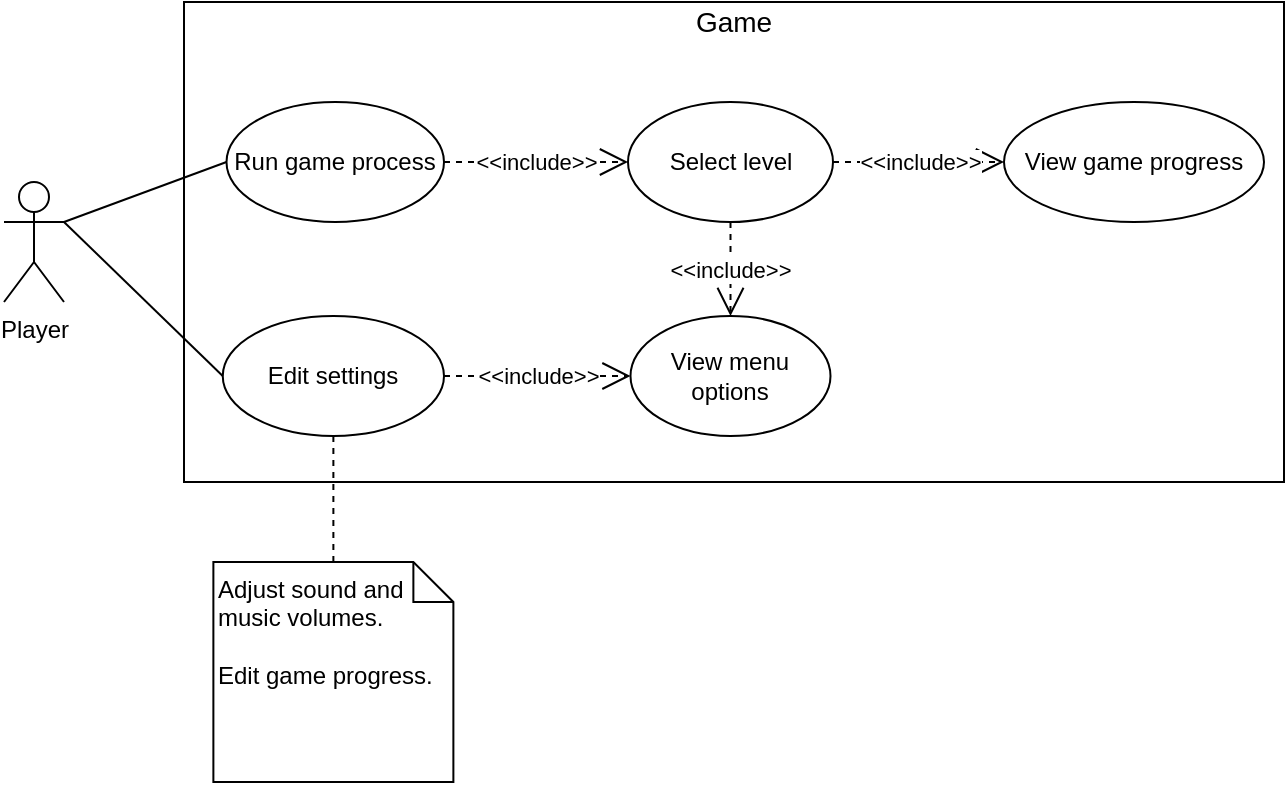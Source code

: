 <mxfile version="20.8.10" type="device" pages="3"><diagram id="DNBnHr-g8LaSEO16Q0H6" name="main"><mxGraphModel dx="1104" dy="516" grid="1" gridSize="10" guides="1" tooltips="1" connect="1" arrows="1" fold="1" page="1" pageScale="1" pageWidth="827" pageHeight="1169" math="0" shadow="0"><root><mxCell id="0"/><mxCell id="1" parent="0"/><mxCell id="aUO7jUkwRMF-GmE041H1-3" value="Player" style="shape=umlActor;verticalLabelPosition=bottom;verticalAlign=top;html=1;outlineConnect=0;" parent="1" vertex="1"><mxGeometry x="30" y="130" width="30" height="60" as="geometry"/></mxCell><mxCell id="aUO7jUkwRMF-GmE041H1-5" value="" style="rounded=0;whiteSpace=wrap;html=1;" parent="1" vertex="1"><mxGeometry x="120" y="40" width="550" height="240" as="geometry"/></mxCell><mxCell id="aUO7jUkwRMF-GmE041H1-6" value="&lt;font style=&quot;font-size: 14px&quot;&gt;Game&lt;/font&gt;" style="text;html=1;strokeColor=none;fillColor=none;align=center;verticalAlign=middle;whiteSpace=wrap;rounded=0;" parent="1" vertex="1"><mxGeometry x="375" y="40" width="40" height="20" as="geometry"/></mxCell><mxCell id="aUO7jUkwRMF-GmE041H1-8" value="View menu options" style="ellipse;whiteSpace=wrap;html=1;" parent="1" vertex="1"><mxGeometry x="343.25" y="197" width="100" height="60" as="geometry"/></mxCell><mxCell id="aUO7jUkwRMF-GmE041H1-9" value="Edit settings" style="ellipse;whiteSpace=wrap;html=1;" parent="1" vertex="1"><mxGeometry x="139.38" y="197" width="110.62" height="60" as="geometry"/></mxCell><mxCell id="aUO7jUkwRMF-GmE041H1-10" value="Select level" style="ellipse;whiteSpace=wrap;html=1;" parent="1" vertex="1"><mxGeometry x="342" y="90" width="102.5" height="60" as="geometry"/></mxCell><mxCell id="aUO7jUkwRMF-GmE041H1-16" value="" style="endArrow=none;html=1;entryX=0;entryY=0.5;entryDx=0;entryDy=0;exitX=1;exitY=0.333;exitDx=0;exitDy=0;exitPerimeter=0;" parent="1" source="aUO7jUkwRMF-GmE041H1-3" target="aUO7jUkwRMF-GmE041H1-9" edge="1"><mxGeometry width="50" height="50" relative="1" as="geometry"><mxPoint x="100" y="300" as="sourcePoint"/><mxPoint x="150" y="250" as="targetPoint"/></mxGeometry></mxCell><mxCell id="aUO7jUkwRMF-GmE041H1-17" value="&amp;lt;&amp;lt;include&amp;gt;&amp;gt;" style="endArrow=open;endSize=12;dashed=1;html=1;entryX=0.5;entryY=0;entryDx=0;entryDy=0;exitX=0.5;exitY=1;exitDx=0;exitDy=0;" parent="1" source="aUO7jUkwRMF-GmE041H1-10" target="aUO7jUkwRMF-GmE041H1-8" edge="1"><mxGeometry width="160" relative="1" as="geometry"><mxPoint x="340" y="290" as="sourcePoint"/><mxPoint x="500" y="290" as="targetPoint"/></mxGeometry></mxCell><mxCell id="aUO7jUkwRMF-GmE041H1-18" value="&amp;lt;&amp;lt;include&amp;gt;&amp;gt;" style="endArrow=open;endSize=12;dashed=1;html=1;entryX=0;entryY=0.5;entryDx=0;entryDy=0;exitX=1;exitY=0.5;exitDx=0;exitDy=0;" parent="1" source="aUO7jUkwRMF-GmE041H1-9" target="aUO7jUkwRMF-GmE041H1-8" edge="1"><mxGeometry width="160" relative="1" as="geometry"><mxPoint x="254.87" y="130" as="sourcePoint"/><mxPoint x="335.31" y="160" as="targetPoint"/></mxGeometry></mxCell><mxCell id="jHPCrMe8bdlKEbMx4i7E-5" value="&lt;span&gt;Run game process&lt;/span&gt;" style="ellipse;whiteSpace=wrap;html=1;" parent="1" vertex="1"><mxGeometry x="141.25" y="90" width="108.75" height="60" as="geometry"/></mxCell><mxCell id="jHPCrMe8bdlKEbMx4i7E-7" value="" style="endArrow=none;html=1;exitX=1;exitY=0.333;exitDx=0;exitDy=0;exitPerimeter=0;entryX=0;entryY=0.5;entryDx=0;entryDy=0;" parent="1" source="aUO7jUkwRMF-GmE041H1-3" target="jHPCrMe8bdlKEbMx4i7E-5" edge="1"><mxGeometry width="50" height="50" relative="1" as="geometry"><mxPoint x="110" y="150" as="sourcePoint"/><mxPoint x="160" y="100" as="targetPoint"/></mxGeometry></mxCell><mxCell id="jHPCrMe8bdlKEbMx4i7E-8" value="&amp;lt;&amp;lt;include&amp;gt;&amp;gt;" style="endArrow=open;endSize=12;dashed=1;html=1;entryX=0;entryY=0.5;entryDx=0;entryDy=0;exitX=1;exitY=0.5;exitDx=0;exitDy=0;" parent="1" source="jHPCrMe8bdlKEbMx4i7E-5" target="aUO7jUkwRMF-GmE041H1-10" edge="1"><mxGeometry width="160" relative="1" as="geometry"><mxPoint x="260" y="260" as="sourcePoint"/><mxPoint x="380" y="260" as="targetPoint"/></mxGeometry></mxCell><mxCell id="jhGVhO2tMQj-tDTqYPGG-2" value="" style="endArrow=none;dashed=1;html=1;entryX=0.5;entryY=1;entryDx=0;entryDy=0;exitX=0.5;exitY=0;exitDx=0;exitDy=0;" parent="1" source="lLULqpQLZE3f_fuCowzR-3" target="aUO7jUkwRMF-GmE041H1-9" edge="1"><mxGeometry width="50" height="50" relative="1" as="geometry"><mxPoint x="300" y="320" as="sourcePoint"/><mxPoint x="230" y="320" as="targetPoint"/></mxGeometry></mxCell><mxCell id="lLULqpQLZE3f_fuCowzR-1" value="" style="group" parent="1" vertex="1" connectable="0"><mxGeometry x="134.69" y="320" width="120" height="110" as="geometry"/></mxCell><mxCell id="lLULqpQLZE3f_fuCowzR-2" value="" style="shape=note;size=20;whiteSpace=wrap;html=1;" parent="lLULqpQLZE3f_fuCowzR-1" vertex="1"><mxGeometry width="120" height="110.0" as="geometry"/></mxCell><mxCell id="lLULqpQLZE3f_fuCowzR-3" value="Adjust sound and music volumes. &lt;br&gt;&lt;br&gt;Edit game progress." style="text;html=1;strokeColor=none;fillColor=none;align=left;verticalAlign=top;whiteSpace=wrap;rounded=0;" parent="lLULqpQLZE3f_fuCowzR-1" vertex="1"><mxGeometry width="120" height="110.0" as="geometry"/></mxCell><mxCell id="lLULqpQLZE3f_fuCowzR-4" value="View game progress" style="ellipse;whiteSpace=wrap;html=1;" parent="1" vertex="1"><mxGeometry x="530" y="90" width="130" height="60" as="geometry"/></mxCell><mxCell id="lLULqpQLZE3f_fuCowzR-5" value="&amp;lt;&amp;lt;include&amp;gt;&amp;gt;" style="endArrow=open;endSize=12;dashed=1;html=1;entryX=0;entryY=0.5;entryDx=0;entryDy=0;exitX=1;exitY=0.5;exitDx=0;exitDy=0;" parent="1" source="aUO7jUkwRMF-GmE041H1-10" target="lLULqpQLZE3f_fuCowzR-4" edge="1"><mxGeometry width="160" relative="1" as="geometry"><mxPoint x="260" y="130" as="sourcePoint"/><mxPoint x="352" y="130" as="targetPoint"/></mxGeometry></mxCell></root></mxGraphModel></diagram><diagram id="wiZusbZABsrXvEJ2IZwk" name="play"><mxGraphModel dx="1038" dy="491" grid="1" gridSize="10" guides="1" tooltips="1" connect="1" arrows="1" fold="1" page="1" pageScale="1" pageWidth="827" pageHeight="1169" math="0" shadow="0"><root><mxCell id="L1QiUfKqqkVoL1teL-RI-0"/><mxCell id="L1QiUfKqqkVoL1teL-RI-1" parent="L1QiUfKqqkVoL1teL-RI-0"/><mxCell id="fob8_mZPEsOMfmcSigc--0" value="Игрок" style="shape=umlActor;verticalLabelPosition=bottom;verticalAlign=top;html=1;outlineConnect=0;" parent="L1QiUfKqqkVoL1teL-RI-1" vertex="1"><mxGeometry x="30" y="130" width="30" height="60" as="geometry"/></mxCell><mxCell id="fob8_mZPEsOMfmcSigc--1" value="" style="rounded=0;whiteSpace=wrap;html=1;" parent="L1QiUfKqqkVoL1teL-RI-1" vertex="1"><mxGeometry x="120" y="40" width="420" height="480" as="geometry"/></mxCell><mxCell id="fob8_mZPEsOMfmcSigc--2" value="&lt;font style=&quot;font-size: 14px&quot;&gt;Запускать игровой процесс&lt;/font&gt;" style="text;html=1;strokeColor=none;fillColor=none;align=center;verticalAlign=middle;whiteSpace=wrap;rounded=0;" parent="L1QiUfKqqkVoL1teL-RI-1" vertex="1"><mxGeometry x="240" y="40" width="190" height="30" as="geometry"/></mxCell><mxCell id="fob8_mZPEsOMfmcSigc--6" value="" style="endArrow=none;html=1;exitX=1;exitY=0.333;exitDx=0;exitDy=0;exitPerimeter=0;entryX=0;entryY=0.5;entryDx=0;entryDy=0;" parent="L1QiUfKqqkVoL1teL-RI-1" source="fob8_mZPEsOMfmcSigc--0" target="MU-pNqc_zNUcIocojJ9t-0" edge="1"><mxGeometry width="50" height="50" relative="1" as="geometry"><mxPoint x="140" y="250" as="sourcePoint"/><mxPoint x="162.37" y="120" as="targetPoint"/></mxGeometry></mxCell><mxCell id="MU-pNqc_zNUcIocojJ9t-0" value="Управлять главным героем" style="ellipse;whiteSpace=wrap;html=1;" parent="L1QiUfKqqkVoL1teL-RI-1" vertex="1"><mxGeometry x="185" y="80" width="105" height="60" as="geometry"/></mxCell><mxCell id="MU-pNqc_zNUcIocojJ9t-1" value="Взаимодействовать&lt;br&gt;&amp;nbsp;с уровнем" style="ellipse;whiteSpace=wrap;html=1;" parent="L1QiUfKqqkVoL1teL-RI-1" vertex="1"><mxGeometry x="185" y="310" width="125" height="60" as="geometry"/></mxCell><mxCell id="MU-pNqc_zNUcIocojJ9t-2" value="" style="endArrow=none;dashed=1;html=1;exitX=1;exitY=0.5;exitDx=0;exitDy=0;entryX=0;entryY=0.5;entryDx=0;entryDy=0;" parent="L1QiUfKqqkVoL1teL-RI-1" source="MU-pNqc_zNUcIocojJ9t-0" target="MU-pNqc_zNUcIocojJ9t-4" edge="1"><mxGeometry width="50" height="50" relative="1" as="geometry"><mxPoint x="540" y="130" as="sourcePoint"/><mxPoint x="590" y="80" as="targetPoint"/><Array as="points"/></mxGeometry></mxCell><mxCell id="xSsleYw5ojMHg5iaoBvN-0" value="" style="endArrow=none;html=1;exitX=1;exitY=0.333;exitDx=0;exitDy=0;exitPerimeter=0;entryX=0;entryY=0.5;entryDx=0;entryDy=0;" parent="L1QiUfKqqkVoL1teL-RI-1" source="fob8_mZPEsOMfmcSigc--0" target="MU-pNqc_zNUcIocojJ9t-1" edge="1"><mxGeometry width="50" height="50" relative="1" as="geometry"><mxPoint x="180" y="220" as="sourcePoint"/><mxPoint x="230" y="170" as="targetPoint"/></mxGeometry></mxCell><mxCell id="xSsleYw5ojMHg5iaoBvN-3" value="Приостанавливать игровой процесс" style="ellipse;whiteSpace=wrap;html=1;" parent="L1QiUfKqqkVoL1teL-RI-1" vertex="1"><mxGeometry x="411.25" y="380" width="118.75" height="60" as="geometry"/></mxCell><mxCell id="xSsleYw5ojMHg5iaoBvN-6" value="" style="group" parent="L1QiUfKqqkVoL1teL-RI-1" vertex="1" connectable="0"><mxGeometry x="590" y="90" width="120" height="40" as="geometry"/></mxCell><mxCell id="MU-pNqc_zNUcIocojJ9t-3" value="" style="shape=note;size=20;whiteSpace=wrap;html=1;" parent="xSsleYw5ojMHg5iaoBvN-6" vertex="1"><mxGeometry width="120" height="40" as="geometry"/></mxCell><mxCell id="MU-pNqc_zNUcIocojJ9t-4" value="Бегать, прыгать и цепляться." style="text;html=1;strokeColor=none;fillColor=none;align=left;verticalAlign=top;whiteSpace=wrap;rounded=0;" parent="xSsleYw5ojMHg5iaoBvN-6" vertex="1"><mxGeometry width="120" height="40" as="geometry"/></mxCell><mxCell id="xSsleYw5ojMHg5iaoBvN-7" value="" style="group" parent="L1QiUfKqqkVoL1teL-RI-1" vertex="1" connectable="0"><mxGeometry x="590" y="210" width="120" height="160" as="geometry"/></mxCell><mxCell id="MU-pNqc_zNUcIocojJ9t-7" value="" style="shape=note;size=20;whiteSpace=wrap;html=1;" parent="xSsleYw5ojMHg5iaoBvN-7" vertex="1"><mxGeometry width="120" height="160" as="geometry"/></mxCell><mxCell id="MU-pNqc_zNUcIocojJ9t-6" value="Производить взаимодействие главного героя с объектами уровня. (Перемещение по платформам, сражение с противниками и т.д.)&lt;br&gt;Уровень должен быть конечным." style="text;html=1;strokeColor=none;fillColor=none;align=left;verticalAlign=top;whiteSpace=wrap;rounded=0;" parent="xSsleYw5ojMHg5iaoBvN-7" vertex="1"><mxGeometry width="120" height="160" as="geometry"/></mxCell><mxCell id="xSsleYw5ojMHg5iaoBvN-8" value="" style="group" parent="L1QiUfKqqkVoL1teL-RI-1" vertex="1" connectable="0"><mxGeometry x="590" y="382.5" width="120" height="55" as="geometry"/></mxCell><mxCell id="xSsleYw5ojMHg5iaoBvN-9" value="" style="shape=note;size=20;whiteSpace=wrap;html=1;" parent="xSsleYw5ojMHg5iaoBvN-8" vertex="1"><mxGeometry width="120" height="55" as="geometry"/></mxCell><mxCell id="xSsleYw5ojMHg5iaoBvN-10" value="Открыть меню &lt;br&gt;паузы/проигрыша/выйгрыша" style="text;html=1;strokeColor=none;fillColor=none;align=left;verticalAlign=top;whiteSpace=wrap;rounded=0;" parent="xSsleYw5ojMHg5iaoBvN-8" vertex="1"><mxGeometry width="120" height="55" as="geometry"/></mxCell><mxCell id="xSsleYw5ojMHg5iaoBvN-11" value="" style="endArrow=none;dashed=1;html=1;exitX=1;exitY=0.5;exitDx=0;exitDy=0;entryX=0;entryY=0.5;entryDx=0;entryDy=0;" parent="L1QiUfKqqkVoL1teL-RI-1" source="xSsleYw5ojMHg5iaoBvN-3" target="xSsleYw5ojMHg5iaoBvN-10" edge="1"><mxGeometry width="50" height="50" relative="1" as="geometry"><mxPoint x="370" y="370" as="sourcePoint"/><mxPoint x="420" y="320" as="targetPoint"/></mxGeometry></mxCell><mxCell id="xSsleYw5ojMHg5iaoBvN-12" value="Перезапускать игровой процесс" style="ellipse;whiteSpace=wrap;html=1;" parent="L1QiUfKqqkVoL1teL-RI-1" vertex="1"><mxGeometry x="185" y="380" width="115" height="60" as="geometry"/></mxCell><mxCell id="xSsleYw5ojMHg5iaoBvN-13" value="" style="endArrow=none;html=1;entryX=1;entryY=1;entryDx=0;entryDy=0;entryPerimeter=0;exitX=0;exitY=0.5;exitDx=0;exitDy=0;" parent="L1QiUfKqqkVoL1teL-RI-1" source="xSsleYw5ojMHg5iaoBvN-12" target="fob8_mZPEsOMfmcSigc--0" edge="1"><mxGeometry width="50" height="50" relative="1" as="geometry"><mxPoint x="50" y="370" as="sourcePoint"/><mxPoint x="100" y="320" as="targetPoint"/></mxGeometry></mxCell><mxCell id="xSsleYw5ojMHg5iaoBvN-14" value="Редактировать настройки" style="ellipse;whiteSpace=wrap;html=1;" parent="L1QiUfKqqkVoL1teL-RI-1" vertex="1"><mxGeometry x="187.5" y="450" width="115" height="60" as="geometry"/></mxCell><mxCell id="xSsleYw5ojMHg5iaoBvN-15" value="" style="endArrow=none;html=1;entryX=1;entryY=1;entryDx=0;entryDy=0;entryPerimeter=0;exitX=0;exitY=0.5;exitDx=0;exitDy=0;" parent="L1QiUfKqqkVoL1teL-RI-1" source="xSsleYw5ojMHg5iaoBvN-14" target="fob8_mZPEsOMfmcSigc--0" edge="1"><mxGeometry width="50" height="50" relative="1" as="geometry"><mxPoint x="40" y="430" as="sourcePoint"/><mxPoint x="90" y="380" as="targetPoint"/></mxGeometry></mxCell><mxCell id="xSsleYw5ojMHg5iaoBvN-20" value="&amp;lt;&amp;lt;include&amp;gt;&amp;gt;" style="endArrow=open;endSize=12;dashed=1;html=1;exitX=1;exitY=0.5;exitDx=0;exitDy=0;entryX=0;entryY=0.5;entryDx=0;entryDy=0;" parent="L1QiUfKqqkVoL1teL-RI-1" source="xSsleYw5ojMHg5iaoBvN-12" target="xSsleYw5ojMHg5iaoBvN-3" edge="1"><mxGeometry width="160" relative="1" as="geometry"><mxPoint x="310" y="390" as="sourcePoint"/><mxPoint x="470" y="390" as="targetPoint"/></mxGeometry></mxCell><mxCell id="xSsleYw5ojMHg5iaoBvN-21" value="" style="endArrow=none;dashed=1;html=1;exitX=1;exitY=0.5;exitDx=0;exitDy=0;" parent="L1QiUfKqqkVoL1teL-RI-1" source="xSsleYw5ojMHg5iaoBvN-14" edge="1"><mxGeometry width="50" height="50" relative="1" as="geometry"><mxPoint x="310" y="430" as="sourcePoint"/><mxPoint x="320" y="410" as="targetPoint"/><Array as="points"><mxPoint x="320" y="450"/></Array></mxGeometry></mxCell><mxCell id="xSsleYw5ojMHg5iaoBvN-23" value="" style="endArrow=none;dashed=1;html=1;exitX=1;exitY=0.5;exitDx=0;exitDy=0;entryX=0;entryY=0.5;entryDx=0;entryDy=0;" parent="L1QiUfKqqkVoL1teL-RI-1" source="MU-pNqc_zNUcIocojJ9t-1" target="MU-pNqc_zNUcIocojJ9t-6" edge="1"><mxGeometry width="50" height="50" relative="1" as="geometry"><mxPoint x="370" y="300" as="sourcePoint"/><mxPoint x="420" y="250" as="targetPoint"/><Array as="points"><mxPoint x="420" y="290"/></Array></mxGeometry></mxCell><mxCell id="Re8C0u7TS1E9HxN7uom5-0" value="Просматривать время игрового процесса" style="ellipse;whiteSpace=wrap;html=1;" parent="L1QiUfKqqkVoL1teL-RI-1" vertex="1"><mxGeometry x="180" y="150" width="120" height="70" as="geometry"/></mxCell><mxCell id="Re8C0u7TS1E9HxN7uom5-1" value="" style="endArrow=none;html=1;entryX=1;entryY=0.333;entryDx=0;entryDy=0;entryPerimeter=0;exitX=0;exitY=0.5;exitDx=0;exitDy=0;" parent="L1QiUfKqqkVoL1teL-RI-1" source="Re8C0u7TS1E9HxN7uom5-0" target="fob8_mZPEsOMfmcSigc--0" edge="1"><mxGeometry width="50" height="50" relative="1" as="geometry"><mxPoint x="150" y="250" as="sourcePoint"/><mxPoint x="200" y="200" as="targetPoint"/></mxGeometry></mxCell><mxCell id="7s-2_9rsrdlcvROszgeJ-0" value="Просматривать количество &lt;br&gt;собранных &lt;br&gt;звёздочек" style="ellipse;whiteSpace=wrap;html=1;" vertex="1" parent="L1QiUfKqqkVoL1teL-RI-1"><mxGeometry x="185" y="230" width="120" height="70" as="geometry"/></mxCell><mxCell id="7s-2_9rsrdlcvROszgeJ-1" value="" style="endArrow=none;html=1;entryX=1;entryY=0.333;entryDx=0;entryDy=0;entryPerimeter=0;exitX=0;exitY=0.5;exitDx=0;exitDy=0;" edge="1" parent="L1QiUfKqqkVoL1teL-RI-1" source="7s-2_9rsrdlcvROszgeJ-0" target="fob8_mZPEsOMfmcSigc--0"><mxGeometry width="50" height="50" relative="1" as="geometry"><mxPoint x="70" y="240" as="sourcePoint"/><mxPoint x="120" y="190" as="targetPoint"/></mxGeometry></mxCell><mxCell id="RxLZVyAvFn0-DkeK7pu2-0" value="" style="group" vertex="1" connectable="0" parent="L1QiUfKqqkVoL1teL-RI-1"><mxGeometry x="184.5" y="550" width="120" height="60" as="geometry"/></mxCell><mxCell id="RxLZVyAvFn0-DkeK7pu2-1" value="" style="shape=note;size=20;whiteSpace=wrap;html=1;" vertex="1" parent="RxLZVyAvFn0-DkeK7pu2-0"><mxGeometry width="120" height="60.0" as="geometry"/></mxCell><mxCell id="RxLZVyAvFn0-DkeK7pu2-2" value="Настройки громкости звуков, музыки." style="text;html=1;strokeColor=none;fillColor=none;align=left;verticalAlign=top;whiteSpace=wrap;rounded=0;" vertex="1" parent="RxLZVyAvFn0-DkeK7pu2-0"><mxGeometry width="120" height="60.0" as="geometry"/></mxCell><mxCell id="RxLZVyAvFn0-DkeK7pu2-3" value="" style="endArrow=none;dashed=1;html=1;entryX=0.5;entryY=1;entryDx=0;entryDy=0;exitX=0.5;exitY=0;exitDx=0;exitDy=0;" edge="1" parent="L1QiUfKqqkVoL1teL-RI-1" source="RxLZVyAvFn0-DkeK7pu2-2" target="xSsleYw5ojMHg5iaoBvN-14"><mxGeometry width="50" height="50" relative="1" as="geometry"><mxPoint x="220" y="600" as="sourcePoint"/><mxPoint x="270" y="550" as="targetPoint"/></mxGeometry></mxCell></root></mxGraphModel></diagram><diagram id="nemIt5_eiecgjiNrVIhP" name="dev_main"><mxGraphModel dx="1038" dy="548" grid="1" gridSize="10" guides="1" tooltips="1" connect="1" arrows="1" fold="1" page="1" pageScale="1" pageWidth="827" pageHeight="1169" math="0" shadow="0"><root><mxCell id="3-jJCaZSdYjy89iCSU1V-0"/><mxCell id="3-jJCaZSdYjy89iCSU1V-1" parent="3-jJCaZSdYjy89iCSU1V-0"/><mxCell id="YJZNwRLDdDocDxUssOUY-0" value="Разработчик" style="shape=umlActor;verticalLabelPosition=bottom;verticalAlign=top;html=1;outlineConnect=0;" vertex="1" parent="3-jJCaZSdYjy89iCSU1V-1"><mxGeometry x="30" y="130" width="30" height="60" as="geometry"/></mxCell><mxCell id="YJZNwRLDdDocDxUssOUY-1" value="" style="rounded=0;whiteSpace=wrap;html=1;" vertex="1" parent="3-jJCaZSdYjy89iCSU1V-1"><mxGeometry x="120" y="40" width="340" height="330" as="geometry"/></mxCell><mxCell id="YJZNwRLDdDocDxUssOUY-2" value="&lt;font style=&quot;font-size: 14px&quot;&gt;Игра&lt;/font&gt;" style="text;html=1;strokeColor=none;fillColor=none;align=center;verticalAlign=middle;whiteSpace=wrap;rounded=0;" vertex="1" parent="3-jJCaZSdYjy89iCSU1V-1"><mxGeometry x="270" y="40" width="40" height="20" as="geometry"/></mxCell><mxCell id="YJZNwRLDdDocDxUssOUY-3" value="Просматривать пункты меню" style="ellipse;whiteSpace=wrap;html=1;" vertex="1" parent="3-jJCaZSdYjy89iCSU1V-1"><mxGeometry x="343.25" y="197" width="100" height="60" as="geometry"/></mxCell><mxCell id="YJZNwRLDdDocDxUssOUY-4" value="Редактировать настройки" style="ellipse;whiteSpace=wrap;html=1;" vertex="1" parent="3-jJCaZSdYjy89iCSU1V-1"><mxGeometry x="139.38" y="197" width="110.62" height="60" as="geometry"/></mxCell><mxCell id="YJZNwRLDdDocDxUssOUY-5" value="Выбирать уровень" style="ellipse;whiteSpace=wrap;html=1;" vertex="1" parent="3-jJCaZSdYjy89iCSU1V-1"><mxGeometry x="342" y="90" width="102.5" height="60" as="geometry"/></mxCell><mxCell id="YJZNwRLDdDocDxUssOUY-6" value="" style="endArrow=none;html=1;entryX=0;entryY=0.5;entryDx=0;entryDy=0;exitX=1;exitY=0.333;exitDx=0;exitDy=0;exitPerimeter=0;" edge="1" parent="3-jJCaZSdYjy89iCSU1V-1" source="YJZNwRLDdDocDxUssOUY-0" target="YJZNwRLDdDocDxUssOUY-4"><mxGeometry width="50" height="50" relative="1" as="geometry"><mxPoint x="100" y="300" as="sourcePoint"/><mxPoint x="150" y="250" as="targetPoint"/></mxGeometry></mxCell><mxCell id="YJZNwRLDdDocDxUssOUY-7" value="&amp;lt;&amp;lt;include&amp;gt;&amp;gt;" style="endArrow=open;endSize=12;dashed=1;html=1;entryX=0.5;entryY=0;entryDx=0;entryDy=0;exitX=0.5;exitY=1;exitDx=0;exitDy=0;" edge="1" parent="3-jJCaZSdYjy89iCSU1V-1" source="YJZNwRLDdDocDxUssOUY-5" target="YJZNwRLDdDocDxUssOUY-3"><mxGeometry width="160" relative="1" as="geometry"><mxPoint x="340" y="290" as="sourcePoint"/><mxPoint x="500" y="290" as="targetPoint"/></mxGeometry></mxCell><mxCell id="YJZNwRLDdDocDxUssOUY-8" value="&amp;lt;&amp;lt;include&amp;gt;&amp;gt;" style="endArrow=open;endSize=12;dashed=1;html=1;entryX=0;entryY=0.5;entryDx=0;entryDy=0;exitX=1;exitY=0.5;exitDx=0;exitDy=0;" edge="1" parent="3-jJCaZSdYjy89iCSU1V-1" source="YJZNwRLDdDocDxUssOUY-4" target="YJZNwRLDdDocDxUssOUY-3"><mxGeometry width="160" relative="1" as="geometry"><mxPoint x="254.87" y="130" as="sourcePoint"/><mxPoint x="335.31" y="160" as="targetPoint"/></mxGeometry></mxCell><mxCell id="YJZNwRLDdDocDxUssOUY-9" value="&lt;span&gt;Запускать игровой процесс&lt;/span&gt;" style="ellipse;whiteSpace=wrap;html=1;" vertex="1" parent="3-jJCaZSdYjy89iCSU1V-1"><mxGeometry x="141.25" y="90" width="108.75" height="60" as="geometry"/></mxCell><mxCell id="YJZNwRLDdDocDxUssOUY-10" value="" style="endArrow=none;html=1;exitX=1;exitY=0.333;exitDx=0;exitDy=0;exitPerimeter=0;entryX=0;entryY=0.5;entryDx=0;entryDy=0;" edge="1" parent="3-jJCaZSdYjy89iCSU1V-1" source="YJZNwRLDdDocDxUssOUY-0" target="YJZNwRLDdDocDxUssOUY-9"><mxGeometry width="50" height="50" relative="1" as="geometry"><mxPoint x="110" y="150" as="sourcePoint"/><mxPoint x="160" y="100" as="targetPoint"/></mxGeometry></mxCell><mxCell id="YJZNwRLDdDocDxUssOUY-11" value="&amp;lt;&amp;lt;include&amp;gt;&amp;gt;" style="endArrow=open;endSize=12;dashed=1;html=1;entryX=0;entryY=0.5;entryDx=0;entryDy=0;exitX=1;exitY=0.5;exitDx=0;exitDy=0;" edge="1" parent="3-jJCaZSdYjy89iCSU1V-1" source="YJZNwRLDdDocDxUssOUY-9" target="YJZNwRLDdDocDxUssOUY-5"><mxGeometry width="160" relative="1" as="geometry"><mxPoint x="260" y="260" as="sourcePoint"/><mxPoint x="380" y="260" as="targetPoint"/></mxGeometry></mxCell><mxCell id="YJZNwRLDdDocDxUssOUY-12" value="Редактировать уровни игры" style="ellipse;whiteSpace=wrap;html=1;" vertex="1" parent="3-jJCaZSdYjy89iCSU1V-1"><mxGeometry x="139.38" y="300" width="110.62" height="60" as="geometry"/></mxCell><mxCell id="YJZNwRLDdDocDxUssOUY-13" value="" style="endArrow=none;html=1;entryX=1;entryY=0.333;entryDx=0;entryDy=0;entryPerimeter=0;exitX=0;exitY=0.5;exitDx=0;exitDy=0;" edge="1" parent="3-jJCaZSdYjy89iCSU1V-1" source="YJZNwRLDdDocDxUssOUY-12" target="YJZNwRLDdDocDxUssOUY-0"><mxGeometry width="50" height="50" relative="1" as="geometry"><mxPoint x="60" y="360" as="sourcePoint"/><mxPoint x="110" y="310" as="targetPoint"/></mxGeometry></mxCell><mxCell id="76jM_gyoS5nkIiK2wN3e-0" value="" style="endArrow=none;dashed=1;html=1;exitX=1;exitY=0.5;exitDx=0;exitDy=0;entryX=0;entryY=0.5;entryDx=0;entryDy=0;" edge="1" parent="3-jJCaZSdYjy89iCSU1V-1" source="YJZNwRLDdDocDxUssOUY-12" target="DPc4MhHbofleJZFuPJMu-2"><mxGeometry width="50" height="50" relative="1" as="geometry"><mxPoint x="300" y="480" as="sourcePoint"/><mxPoint x="520" y="330" as="targetPoint"/></mxGeometry></mxCell><mxCell id="DPc4MhHbofleJZFuPJMu-0" value="" style="group" vertex="1" connectable="0" parent="3-jJCaZSdYjy89iCSU1V-1"><mxGeometry x="480" y="275" width="120" height="110" as="geometry"/></mxCell><mxCell id="DPc4MhHbofleJZFuPJMu-1" value="" style="shape=note;size=20;whiteSpace=wrap;html=1;" vertex="1" parent="DPc4MhHbofleJZFuPJMu-0"><mxGeometry width="120" height="110" as="geometry"/></mxCell><mxCell id="DPc4MhHbofleJZFuPJMu-2" value="Создавать и &lt;br&gt;удалять уровни, редактировать содержимое уровней (расстановка объектов и т.д.)" style="text;html=1;strokeColor=none;fillColor=none;align=left;verticalAlign=top;whiteSpace=wrap;rounded=0;" vertex="1" parent="DPc4MhHbofleJZFuPJMu-0"><mxGeometry width="120" height="110" as="geometry"/></mxCell></root></mxGraphModel></diagram></mxfile>